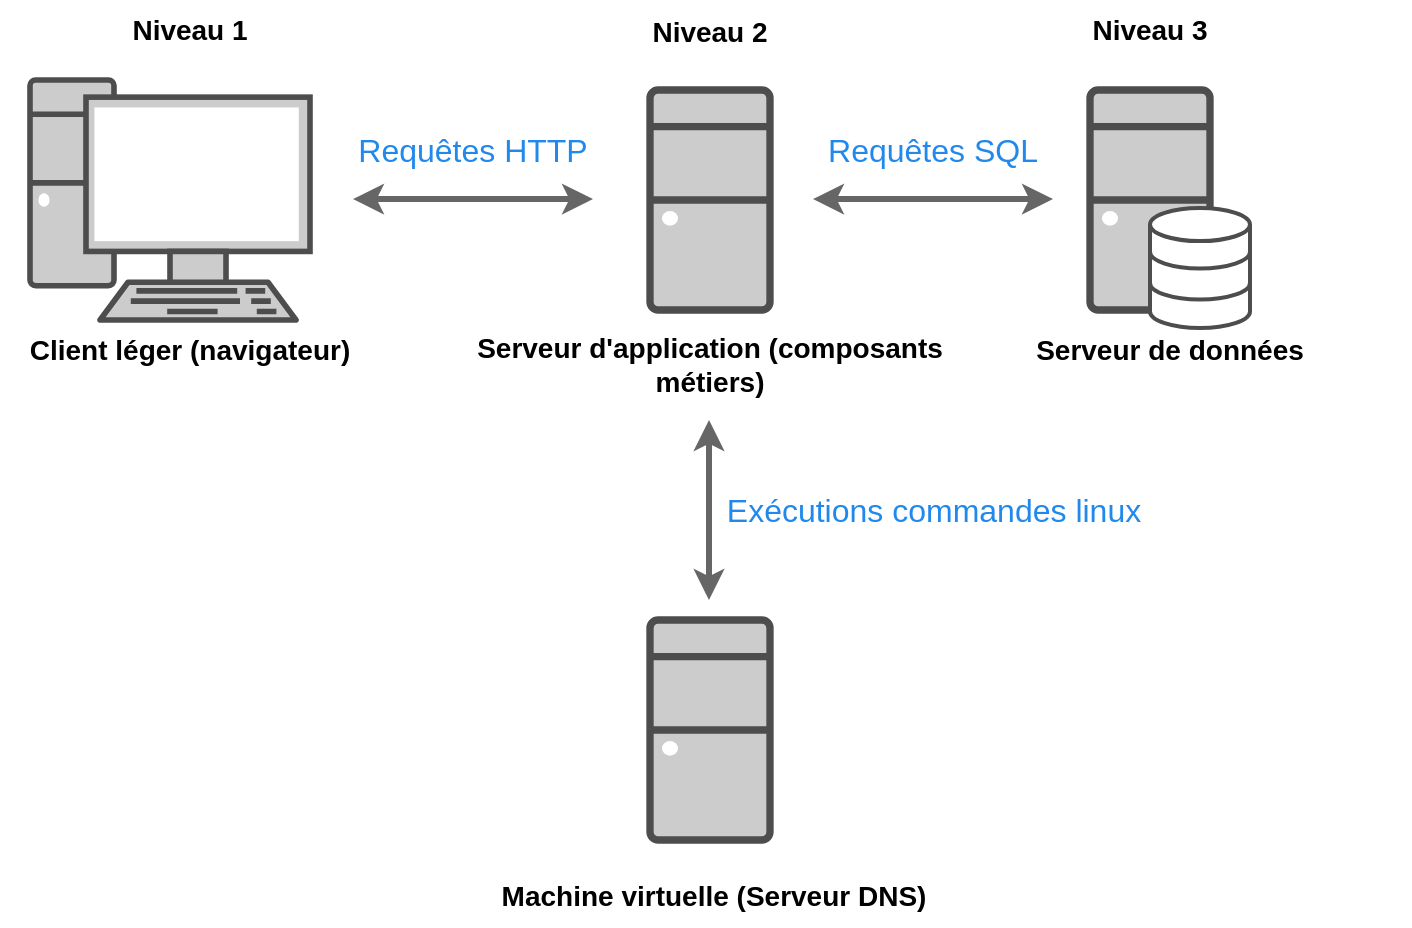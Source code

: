 <mxfile version="24.7.7">
  <diagram name="Page-1" id="ibnvSr_T1NublBlSOFrS">
    <mxGraphModel dx="1050" dy="530" grid="1" gridSize="10" guides="1" tooltips="1" connect="1" arrows="1" fold="1" page="1" pageScale="1" pageWidth="827" pageHeight="1169" math="0" shadow="0">
      <root>
        <mxCell id="0" />
        <mxCell id="1" parent="0" />
        <mxCell id="A74gnyUuTbYfJYZAHkdm-2" value="" style="fontColor=#0066CC;verticalAlign=top;verticalLabelPosition=bottom;labelPosition=center;align=center;html=1;outlineConnect=0;fillColor=#CCCCCC;strokeColor=#4D4D4D;gradientColor=none;gradientDirection=north;strokeWidth=2;shape=mxgraph.networks.pc;" vertex="1" parent="1">
          <mxGeometry x="20" y="160" width="140" height="120" as="geometry" />
        </mxCell>
        <mxCell id="A74gnyUuTbYfJYZAHkdm-3" value="" style="fontColor=#0066CC;verticalAlign=top;verticalLabelPosition=bottom;labelPosition=center;align=center;html=1;outlineConnect=0;fillColor=#CCCCCC;strokeColor=#4D4D4D;gradientColor=none;gradientDirection=north;strokeWidth=2;shape=mxgraph.networks.desktop_pc;" vertex="1" parent="1">
          <mxGeometry x="330" y="165" width="60" height="110" as="geometry" />
        </mxCell>
        <mxCell id="A74gnyUuTbYfJYZAHkdm-4" value="" style="fontColor=#0066CC;verticalAlign=top;verticalLabelPosition=bottom;labelPosition=center;align=center;html=1;outlineConnect=0;fillColor=#CCCCCC;strokeColor=#4D4D4D;gradientColor=none;gradientDirection=north;strokeWidth=2;shape=mxgraph.networks.desktop_pc;" vertex="1" parent="1">
          <mxGeometry x="330" y="430" width="60" height="110" as="geometry" />
        </mxCell>
        <mxCell id="A74gnyUuTbYfJYZAHkdm-5" value="" style="fontColor=#0066CC;verticalAlign=top;verticalLabelPosition=bottom;labelPosition=center;align=center;html=1;outlineConnect=0;fillColor=#CCCCCC;strokeColor=#4D4D4D;gradientColor=none;gradientDirection=north;strokeWidth=2;shape=mxgraph.networks.desktop_pc;" vertex="1" parent="1">
          <mxGeometry x="550" y="165" width="60" height="110" as="geometry" />
        </mxCell>
        <mxCell id="A74gnyUuTbYfJYZAHkdm-7" value="" style="html=1;verticalLabelPosition=bottom;align=center;labelBackgroundColor=#ffffff;verticalAlign=top;strokeWidth=2;strokeColor=#4D4D4D;shadow=0;dashed=0;shape=mxgraph.ios7.icons.data;" vertex="1" parent="1">
          <mxGeometry x="580" y="224" width="50" height="60" as="geometry" />
        </mxCell>
        <mxCell id="A74gnyUuTbYfJYZAHkdm-11" value="&lt;font color=&quot;#2089eb&quot; size=&quot;1&quot;&gt;&lt;span style=&quot;font-size: 16px;&quot;&gt;Requêtes HTTP&lt;/span&gt;&lt;/font&gt;" style="text;html=1;align=center;verticalAlign=middle;whiteSpace=wrap;rounded=0;" vertex="1" parent="1">
          <mxGeometry x="160" y="180" width="163" height="30" as="geometry" />
        </mxCell>
        <mxCell id="A74gnyUuTbYfJYZAHkdm-12" value="&lt;font color=&quot;#2089eb&quot; size=&quot;1&quot;&gt;&lt;span style=&quot;font-size: 16px;&quot;&gt;Requêtes SQL&lt;/span&gt;&lt;/font&gt;" style="text;html=1;align=center;verticalAlign=middle;whiteSpace=wrap;rounded=0;" vertex="1" parent="1">
          <mxGeometry x="390" y="180" width="163" height="30" as="geometry" />
        </mxCell>
        <mxCell id="A74gnyUuTbYfJYZAHkdm-13" value="&lt;font style=&quot;font-size: 14px;&quot;&gt;&lt;b&gt;Niveau 1&lt;/b&gt;&lt;/font&gt;" style="text;html=1;align=center;verticalAlign=middle;whiteSpace=wrap;rounded=0;" vertex="1" parent="1">
          <mxGeometry x="70" y="120" width="60" height="30" as="geometry" />
        </mxCell>
        <mxCell id="A74gnyUuTbYfJYZAHkdm-14" value="&lt;font style=&quot;font-size: 14px;&quot;&gt;&lt;b&gt;Niveau 2&lt;/b&gt;&lt;/font&gt;" style="text;html=1;align=center;verticalAlign=middle;whiteSpace=wrap;rounded=0;" vertex="1" parent="1">
          <mxGeometry x="330" y="121" width="60" height="30" as="geometry" />
        </mxCell>
        <mxCell id="A74gnyUuTbYfJYZAHkdm-15" value="&lt;font style=&quot;font-size: 14px;&quot;&gt;&lt;b&gt;Niveau 3&lt;/b&gt;&lt;/font&gt;" style="text;html=1;align=center;verticalAlign=middle;whiteSpace=wrap;rounded=0;" vertex="1" parent="1">
          <mxGeometry x="550" y="120" width="60" height="30" as="geometry" />
        </mxCell>
        <mxCell id="A74gnyUuTbYfJYZAHkdm-16" value="" style="endArrow=classic;startArrow=classic;html=1;rounded=0;strokeWidth=3;strokeColor=#666666;" edge="1" parent="1">
          <mxGeometry width="50" height="50" relative="1" as="geometry">
            <mxPoint x="181.5" y="219.55" as="sourcePoint" />
            <mxPoint x="301.5" y="219.55" as="targetPoint" />
          </mxGeometry>
        </mxCell>
        <mxCell id="A74gnyUuTbYfJYZAHkdm-17" value="" style="endArrow=classic;startArrow=classic;html=1;rounded=0;strokeWidth=3;strokeColor=#666666;" edge="1" parent="1">
          <mxGeometry width="50" height="50" relative="1" as="geometry">
            <mxPoint x="411.5" y="219.55" as="sourcePoint" />
            <mxPoint x="531.5" y="219.55" as="targetPoint" />
          </mxGeometry>
        </mxCell>
        <mxCell id="A74gnyUuTbYfJYZAHkdm-18" value="" style="endArrow=classic;startArrow=classic;html=1;rounded=0;strokeWidth=3;strokeColor=#666666;" edge="1" parent="1">
          <mxGeometry width="50" height="50" relative="1" as="geometry">
            <mxPoint x="359.5" y="330" as="sourcePoint" />
            <mxPoint x="359.5" y="420" as="targetPoint" />
          </mxGeometry>
        </mxCell>
        <mxCell id="A74gnyUuTbYfJYZAHkdm-19" value="&lt;font style=&quot;font-size: 14px;&quot;&gt;&lt;b&gt;Client léger (navigateur)&lt;/b&gt;&lt;/font&gt;" style="text;html=1;align=center;verticalAlign=middle;whiteSpace=wrap;rounded=0;" vertex="1" parent="1">
          <mxGeometry x="5" y="280" width="190" height="30" as="geometry" />
        </mxCell>
        <mxCell id="A74gnyUuTbYfJYZAHkdm-20" value="&lt;font style=&quot;font-size: 14px;&quot;&gt;&lt;b&gt;Serveur d&#39;application (composants métiers)&lt;/b&gt;&lt;/font&gt;" style="text;html=1;align=center;verticalAlign=middle;whiteSpace=wrap;rounded=0;" vertex="1" parent="1">
          <mxGeometry x="240" y="287" width="240" height="30" as="geometry" />
        </mxCell>
        <mxCell id="A74gnyUuTbYfJYZAHkdm-21" value="&lt;font style=&quot;font-size: 14px;&quot;&gt;&lt;b&gt;Serveur de données&lt;/b&gt;&lt;/font&gt;" style="text;html=1;align=center;verticalAlign=middle;whiteSpace=wrap;rounded=0;" vertex="1" parent="1">
          <mxGeometry x="470" y="280" width="240" height="30" as="geometry" />
        </mxCell>
        <mxCell id="A74gnyUuTbYfJYZAHkdm-22" value="&lt;font style=&quot;font-size: 14px;&quot;&gt;&lt;b&gt;Machine virtuelle (Serveur DNS)&lt;/b&gt;&lt;/font&gt;" style="text;html=1;align=center;verticalAlign=middle;whiteSpace=wrap;rounded=0;" vertex="1" parent="1">
          <mxGeometry x="242" y="553" width="240" height="30" as="geometry" />
        </mxCell>
        <mxCell id="A74gnyUuTbYfJYZAHkdm-23" value="&lt;font color=&quot;#2089eb&quot; size=&quot;1&quot;&gt;&lt;span style=&quot;font-size: 16px;&quot;&gt;Exécutions commandes linux&lt;/span&gt;&lt;/font&gt;" style="text;html=1;align=center;verticalAlign=middle;whiteSpace=wrap;rounded=0;" vertex="1" parent="1">
          <mxGeometry x="336.5" y="360" width="270" height="30" as="geometry" />
        </mxCell>
      </root>
    </mxGraphModel>
  </diagram>
</mxfile>
